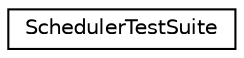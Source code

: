 digraph "Graphical Class Hierarchy"
{
  edge [fontname="Helvetica",fontsize="10",labelfontname="Helvetica",labelfontsize="10"];
  node [fontname="Helvetica",fontsize="10",shape=record];
  rankdir="LR";
  Node1 [label="SchedulerTestSuite",height=0.2,width=0.4,color="black", fillcolor="white", style="filled",URL="$d9/da5/a00075.html"];
}
